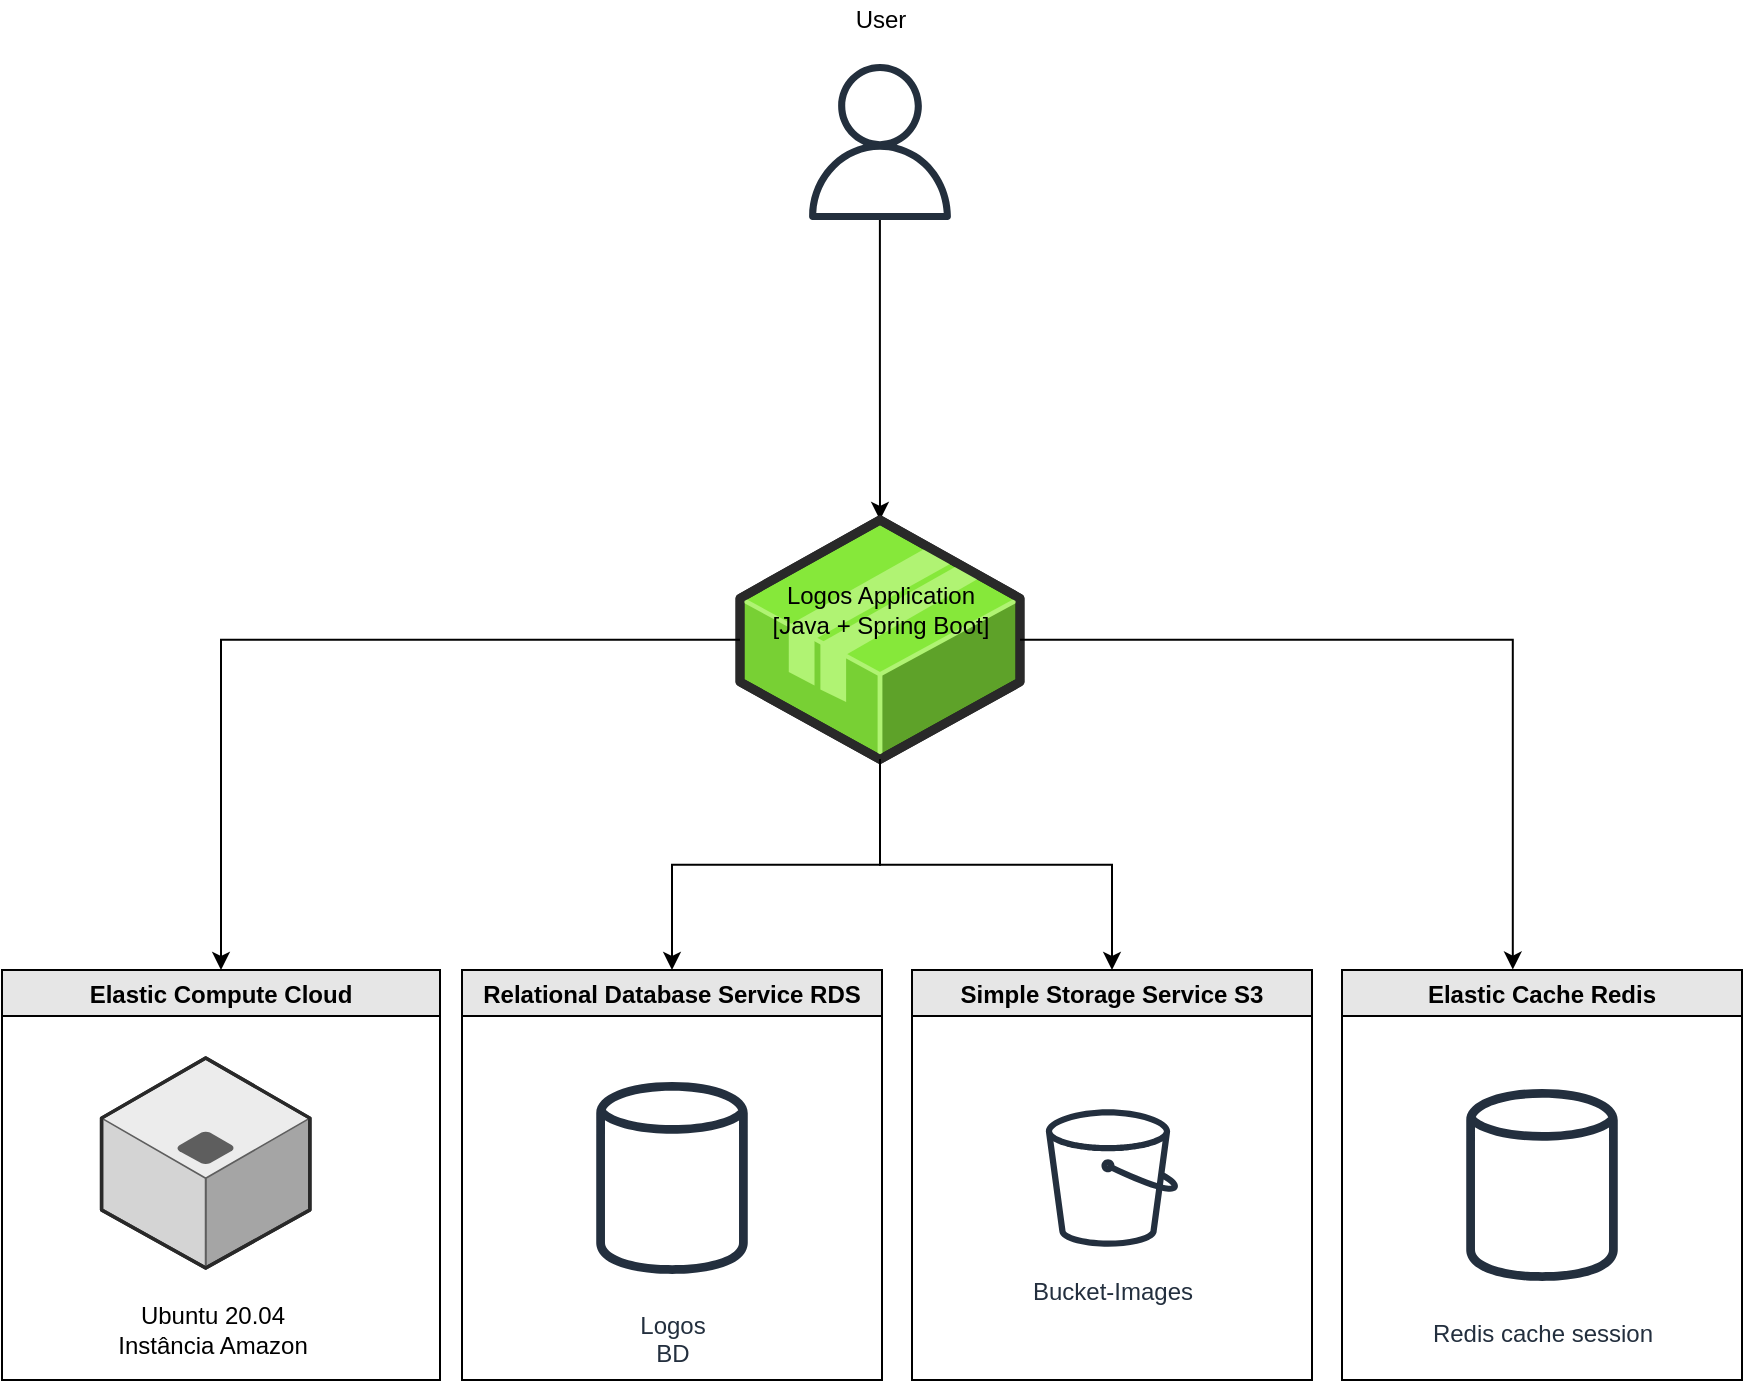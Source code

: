 <mxfile version="18.0.2" type="github">
  <diagram id="Ht1M8jgEwFfnCIfOTk4-" name="Deploy Diagram">
    <mxGraphModel dx="1185" dy="667" grid="1" gridSize="10" guides="1" tooltips="1" connect="1" arrows="1" fold="1" page="1" pageScale="1" pageWidth="1169" pageHeight="827" math="0" shadow="0">
      <root>
        <mxCell id="0" />
        <mxCell id="1" parent="0" />
        <mxCell id="G6Xr-zNiUfTveNbCJxS4-29" value="" style="edgeStyle=orthogonalEdgeStyle;rounded=0;orthogonalLoop=1;jettySize=auto;html=1;" edge="1" parent="1" source="G6Xr-zNiUfTveNbCJxS4-7" target="G6Xr-zNiUfTveNbCJxS4-43">
          <mxGeometry relative="1" as="geometry">
            <mxPoint x="509" y="370" as="targetPoint" />
          </mxGeometry>
        </mxCell>
        <mxCell id="G6Xr-zNiUfTveNbCJxS4-7" value="" style="sketch=0;outlineConnect=0;fontColor=#232F3E;gradientColor=none;fillColor=#232F3D;strokeColor=none;dashed=0;verticalLabelPosition=bottom;verticalAlign=top;align=center;html=1;fontSize=12;fontStyle=0;aspect=fixed;pointerEvents=1;shape=mxgraph.aws4.user;" vertex="1" parent="1">
          <mxGeometry x="430" y="122" width="78" height="78" as="geometry" />
        </mxCell>
        <mxCell id="G6Xr-zNiUfTveNbCJxS4-49" value="Simple Storage Service S3" style="swimlane;fillColor=#E6E6E6;" vertex="1" parent="1">
          <mxGeometry x="485" y="575" width="200" height="205" as="geometry" />
        </mxCell>
        <mxCell id="G6Xr-zNiUfTveNbCJxS4-50" value="Bucket-Images&lt;br&gt;" style="sketch=0;outlineConnect=0;fontColor=#232F3E;gradientColor=none;strokeColor=#232F3E;fillColor=#ffffff;dashed=0;verticalLabelPosition=bottom;verticalAlign=top;align=center;html=1;fontSize=12;fontStyle=0;aspect=fixed;shape=mxgraph.aws4.resourceIcon;resIcon=mxgraph.aws4.bucket;" vertex="1" parent="G6Xr-zNiUfTveNbCJxS4-49">
          <mxGeometry x="57" y="61" width="86" height="86" as="geometry" />
        </mxCell>
        <mxCell id="G6Xr-zNiUfTveNbCJxS4-54" value="Elastic Compute Cloud" style="swimlane;fillColor=#E6E6E6;startSize=23;" vertex="1" parent="1">
          <mxGeometry x="30" y="575" width="219" height="205" as="geometry" />
        </mxCell>
        <mxCell id="G6Xr-zNiUfTveNbCJxS4-59" value="" style="group" vertex="1" connectable="0" parent="G6Xr-zNiUfTveNbCJxS4-54">
          <mxGeometry x="49.78" y="44" width="119.44" height="105" as="geometry" />
        </mxCell>
        <mxCell id="G6Xr-zNiUfTveNbCJxS4-44" value="" style="verticalLabelPosition=bottom;html=1;verticalAlign=top;strokeWidth=1;align=center;outlineConnect=0;dashed=0;outlineConnect=0;shape=mxgraph.aws3d.application_server;fillColor=#ECECEC;strokeColor=#5E5E5E;aspect=fixed;" vertex="1" parent="G6Xr-zNiUfTveNbCJxS4-59">
          <mxGeometry width="104.153" height="105" as="geometry" />
        </mxCell>
        <mxCell id="G6Xr-zNiUfTveNbCJxS4-58" value="Ubuntu 20.04&lt;br&gt;Instância Amazon" style="text;html=1;resizable=0;autosize=1;align=center;verticalAlign=middle;points=[];fillColor=none;strokeColor=none;rounded=0;" vertex="1" parent="G6Xr-zNiUfTveNbCJxS4-54">
          <mxGeometry x="49.78" y="165" width="110" height="30" as="geometry" />
        </mxCell>
        <mxCell id="G6Xr-zNiUfTveNbCJxS4-57" value="" style="group" vertex="1" connectable="0" parent="1">
          <mxGeometry x="399" y="350" width="140" height="119.68" as="geometry" />
        </mxCell>
        <object label="" logos-application="" id="G6Xr-zNiUfTveNbCJxS4-43">
          <mxCell style="verticalLabelPosition=bottom;html=1;verticalAlign=top;strokeWidth=1;align=center;outlineConnect=0;dashed=0;outlineConnect=0;shape=mxgraph.aws3d.application2;fillColor=#86E83A;strokeColor=#B0F373;aspect=fixed;" vertex="1" parent="G6Xr-zNiUfTveNbCJxS4-57">
            <mxGeometry width="140" height="119.68" as="geometry" />
          </mxCell>
        </object>
        <mxCell id="G6Xr-zNiUfTveNbCJxS4-56" value="Logos Application&lt;br&gt;[Java + Spring Boot]" style="text;html=1;resizable=0;autosize=1;align=center;verticalAlign=middle;points=[];fillColor=none;strokeColor=none;rounded=0;" vertex="1" parent="G6Xr-zNiUfTveNbCJxS4-57">
          <mxGeometry x="9.998" y="29.999" width="120" height="30" as="geometry" />
        </mxCell>
        <mxCell id="G6Xr-zNiUfTveNbCJxS4-62" value="Relational Database Service RDS" style="swimlane;fillColor=#E6E6E6;startSize=23;" vertex="1" parent="1">
          <mxGeometry x="260" y="575" width="210" height="205" as="geometry" />
        </mxCell>
        <mxCell id="G6Xr-zNiUfTveNbCJxS4-68" value="Logos&lt;br&gt;BD" style="sketch=0;outlineConnect=0;fontColor=#232F3E;gradientColor=none;strokeColor=#232F3E;fillColor=#ffffff;dashed=0;verticalLabelPosition=bottom;verticalAlign=top;align=center;html=1;fontSize=12;fontStyle=0;aspect=fixed;shape=mxgraph.aws4.resourceIcon;resIcon=mxgraph.aws4.generic_database;labelBackgroundColor=default;" vertex="1" parent="G6Xr-zNiUfTveNbCJxS4-62">
          <mxGeometry x="45" y="44" width="120" height="120" as="geometry" />
        </mxCell>
        <mxCell id="G6Xr-zNiUfTveNbCJxS4-63" value="Elastic Cache Redis" style="swimlane;fillColor=#E6E6E6;startSize=23;" vertex="1" parent="1">
          <mxGeometry x="700" y="575" width="200" height="205" as="geometry" />
        </mxCell>
        <mxCell id="G6Xr-zNiUfTveNbCJxS4-72" value="Redis cache session" style="sketch=0;outlineConnect=0;fontColor=#232F3E;gradientColor=none;strokeColor=#232F3E;fillColor=#ffffff;dashed=0;verticalLabelPosition=bottom;verticalAlign=top;align=center;html=1;fontSize=12;fontStyle=0;aspect=fixed;shape=mxgraph.aws4.resourceIcon;resIcon=mxgraph.aws4.generic_database;labelBackgroundColor=default;" vertex="1" parent="G6Xr-zNiUfTveNbCJxS4-63">
          <mxGeometry x="40" y="47.5" width="120" height="120" as="geometry" />
        </mxCell>
        <mxCell id="G6Xr-zNiUfTveNbCJxS4-64" style="edgeStyle=orthogonalEdgeStyle;rounded=0;orthogonalLoop=1;jettySize=auto;html=1;" edge="1" parent="1" source="G6Xr-zNiUfTveNbCJxS4-43" target="G6Xr-zNiUfTveNbCJxS4-54">
          <mxGeometry relative="1" as="geometry" />
        </mxCell>
        <mxCell id="G6Xr-zNiUfTveNbCJxS4-65" value="User" style="text;html=1;resizable=0;autosize=1;align=center;verticalAlign=middle;points=[];fillColor=none;strokeColor=none;rounded=0;" vertex="1" parent="1">
          <mxGeometry x="449" y="90" width="40" height="20" as="geometry" />
        </mxCell>
        <mxCell id="G6Xr-zNiUfTveNbCJxS4-66" style="edgeStyle=orthogonalEdgeStyle;rounded=0;orthogonalLoop=1;jettySize=auto;html=1;" edge="1" parent="1" source="G6Xr-zNiUfTveNbCJxS4-43" target="G6Xr-zNiUfTveNbCJxS4-49">
          <mxGeometry relative="1" as="geometry" />
        </mxCell>
        <mxCell id="G6Xr-zNiUfTveNbCJxS4-69" style="edgeStyle=orthogonalEdgeStyle;rounded=0;orthogonalLoop=1;jettySize=auto;html=1;" edge="1" parent="1" source="G6Xr-zNiUfTveNbCJxS4-43" target="G6Xr-zNiUfTveNbCJxS4-62">
          <mxGeometry relative="1" as="geometry" />
        </mxCell>
        <mxCell id="G6Xr-zNiUfTveNbCJxS4-71" style="edgeStyle=orthogonalEdgeStyle;rounded=0;orthogonalLoop=1;jettySize=auto;html=1;entryX=0.427;entryY=-0.001;entryDx=0;entryDy=0;entryPerimeter=0;" edge="1" parent="1" source="G6Xr-zNiUfTveNbCJxS4-43" target="G6Xr-zNiUfTveNbCJxS4-63">
          <mxGeometry relative="1" as="geometry" />
        </mxCell>
      </root>
    </mxGraphModel>
  </diagram>
</mxfile>
